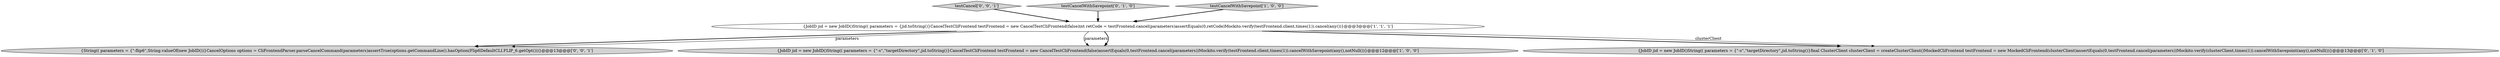 digraph {
5 [style = filled, label = "testCancel['0', '0', '1']", fillcolor = lightgray, shape = diamond image = "AAA0AAABBB3BBB"];
0 [style = filled, label = "{JobID jid = new JobID()String(( parameters = {jid.toString()}CancelTestCliFrontend testFrontend = new CancelTestCliFrontend(false)int retCode = testFrontend.cancel(parameters)assertEquals(0,retCode)Mockito.verify(testFrontend.client,times(1)).cancel(any())}@@@3@@@['1', '1', '1']", fillcolor = white, shape = ellipse image = "AAA0AAABBB1BBB"];
3 [style = filled, label = "testCancelWithSavepoint['0', '1', '0']", fillcolor = lightgray, shape = diamond image = "AAA0AAABBB2BBB"];
6 [style = filled, label = "{String(( parameters = {\"-flip6\",String.valueOf(new JobID())}CancelOptions options = CliFrontendParser.parseCancelCommand(parameters)assertTrue(options.getCommandLine().hasOption(Flip6DefaultCLI.FLIP_6.getOpt()))}@@@13@@@['0', '0', '1']", fillcolor = lightgray, shape = ellipse image = "AAA0AAABBB3BBB"];
2 [style = filled, label = "{JobID jid = new JobID()String(( parameters = {\"-s\",\"targetDirectory\",jid.toString()}CancelTestCliFrontend testFrontend = new CancelTestCliFrontend(false)assertEquals(0,testFrontend.cancel(parameters))Mockito.verify(testFrontend.client,times(1)).cancelWithSavepoint(any(),notNull())}@@@12@@@['1', '0', '0']", fillcolor = lightgray, shape = ellipse image = "AAA0AAABBB1BBB"];
1 [style = filled, label = "testCancelWithSavepoint['1', '0', '0']", fillcolor = lightgray, shape = diamond image = "AAA0AAABBB1BBB"];
4 [style = filled, label = "{JobID jid = new JobID()String(( parameters = {\"-s\",\"targetDirectory\",jid.toString()}final ClusterClient clusterClient = createClusterClient()MockedCliFrontend testFrontend = new MockedCliFrontend(clusterClient)assertEquals(0,testFrontend.cancel(parameters))Mockito.verify(clusterClient,times(1)).cancelWithSavepoint(any(),notNull())}@@@13@@@['0', '1', '0']", fillcolor = lightgray, shape = ellipse image = "AAA0AAABBB2BBB"];
0->6 [style = bold, label=""];
0->2 [style = solid, label="parameters"];
0->6 [style = solid, label="parameters"];
5->0 [style = bold, label=""];
0->2 [style = bold, label=""];
0->4 [style = bold, label=""];
0->4 [style = solid, label="clusterClient"];
3->0 [style = bold, label=""];
1->0 [style = bold, label=""];
}
